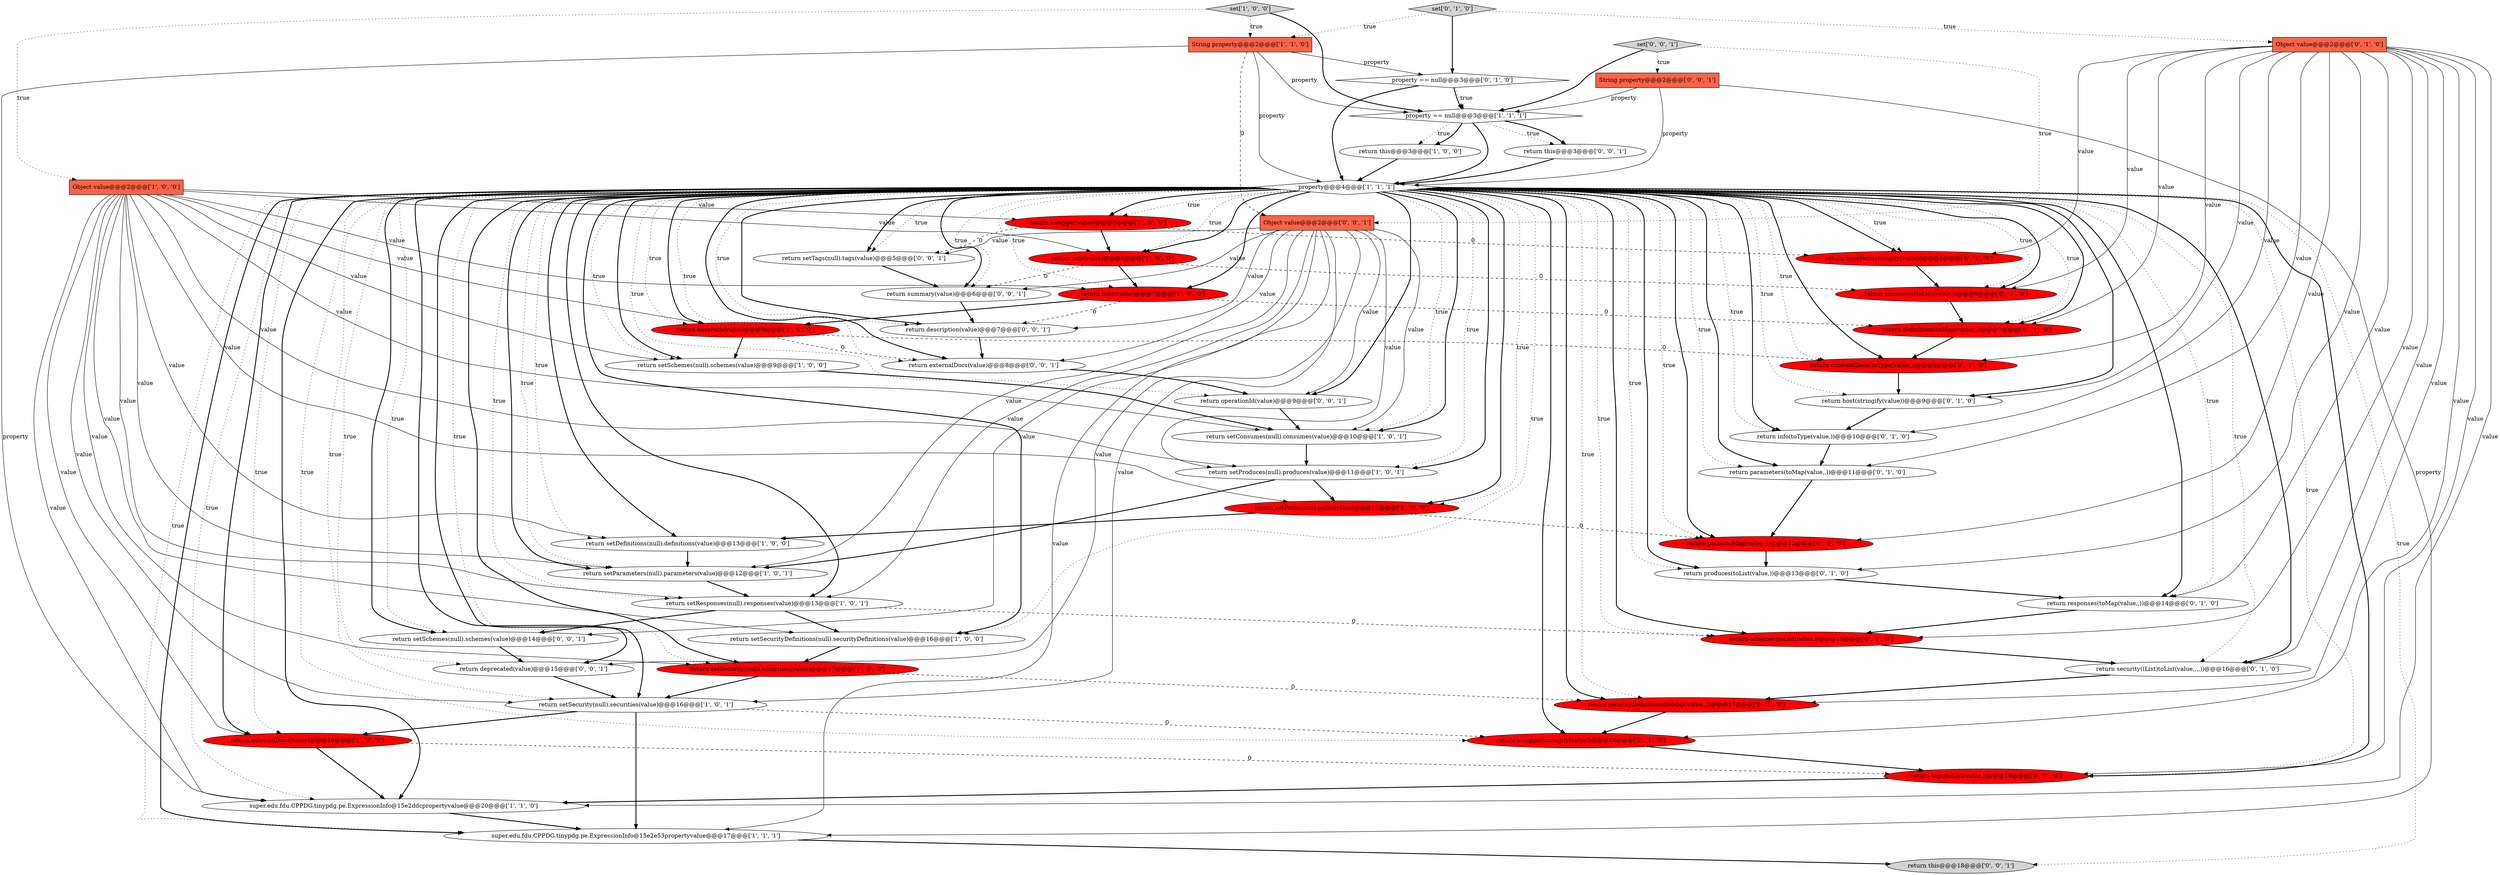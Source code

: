 digraph {
26 [style = filled, label = "Object value@@@2@@@['0', '1', '0']", fillcolor = tomato, shape = box image = "AAA0AAABBB2BBB"];
31 [style = filled, label = "return consumes(toList(value,))@@@6@@@['0', '1', '0']", fillcolor = red, shape = ellipse image = "AAA1AAABBB2BBB"];
22 [style = filled, label = "return host(value)@@@7@@@['1', '0', '0']", fillcolor = red, shape = ellipse image = "AAA1AAABBB1BBB"];
19 [style = filled, label = "set['1', '0', '0']", fillcolor = lightgray, shape = diamond image = "AAA0AAABBB1BBB"];
20 [style = filled, label = "property == null@@@3@@@['1', '1', '1']", fillcolor = white, shape = diamond image = "AAA0AAABBB1BBB"];
14 [style = filled, label = "return setParameters(null).parameters(value)@@@12@@@['1', '0', '1']", fillcolor = white, shape = ellipse image = "AAA0AAABBB1BBB"];
5 [style = filled, label = "return info(value)@@@6@@@['1', '0', '0']", fillcolor = red, shape = ellipse image = "AAA1AAABBB1BBB"];
46 [style = filled, label = "return deprecated(value)@@@15@@@['0', '0', '1']", fillcolor = white, shape = ellipse image = "AAA0AAABBB3BBB"];
44 [style = filled, label = "set['0', '0', '1']", fillcolor = lightgray, shape = diamond image = "AAA0AAABBB3BBB"];
38 [style = filled, label = "return securityDefinitions(toMap(value,,))@@@17@@@['0', '1', '0']", fillcolor = red, shape = ellipse image = "AAA1AAABBB2BBB"];
16 [style = filled, label = "return setSecurity(null).securities(value)@@@17@@@['1', '0', '0']", fillcolor = red, shape = ellipse image = "AAA1AAABBB1BBB"];
52 [style = filled, label = "return summary(value)@@@6@@@['0', '0', '1']", fillcolor = white, shape = ellipse image = "AAA0AAABBB3BBB"];
10 [style = filled, label = "super.edu.fdu.CPPDG.tinypdg.pe.ExpressionInfo@15e2e53propertyvalue@@@17@@@['1', '1', '1']", fillcolor = white, shape = ellipse image = "AAA0AAABBB1BBB"];
48 [style = filled, label = "return setTags(null).tags(value)@@@5@@@['0', '0', '1']", fillcolor = white, shape = ellipse image = "AAA0AAABBB3BBB"];
40 [style = filled, label = "return parameters(toMap(value,,))@@@11@@@['0', '1', '0']", fillcolor = white, shape = ellipse image = "AAA0AAABBB2BBB"];
21 [style = filled, label = "return externalDocs(value)@@@19@@@['1', '0', '0']", fillcolor = red, shape = ellipse image = "AAA1AAABBB1BBB"];
43 [style = filled, label = "return this@@@3@@@['0', '0', '1']", fillcolor = white, shape = ellipse image = "AAA0AAABBB3BBB"];
18 [style = filled, label = "return setDefinitions(null).definitions(value)@@@13@@@['1', '0', '0']", fillcolor = white, shape = ellipse image = "AAA0AAABBB1BBB"];
28 [style = filled, label = "return tags(toList(value,))@@@19@@@['0', '1', '0']", fillcolor = red, shape = ellipse image = "AAA1AAABBB2BBB"];
32 [style = filled, label = "return definitions(toMap(value,,))@@@7@@@['0', '1', '0']", fillcolor = red, shape = ellipse image = "AAA1AAABBB2BBB"];
27 [style = filled, label = "return swagger(stringify(value))@@@18@@@['0', '1', '0']", fillcolor = red, shape = ellipse image = "AAA1AAABBB2BBB"];
7 [style = filled, label = "return setResponses(null).responses(value)@@@13@@@['1', '0', '1']", fillcolor = white, shape = ellipse image = "AAA0AAABBB1BBB"];
35 [style = filled, label = "return security((List)toList(value,,,,))@@@16@@@['0', '1', '0']", fillcolor = white, shape = ellipse image = "AAA0AAABBB2BBB"];
36 [style = filled, label = "return responses(toMap(value,,))@@@14@@@['0', '1', '0']", fillcolor = white, shape = ellipse image = "AAA0AAABBB2BBB"];
47 [style = filled, label = "String property@@@2@@@['0', '0', '1']", fillcolor = tomato, shape = box image = "AAA0AAABBB3BBB"];
50 [style = filled, label = "Object value@@@2@@@['0', '0', '1']", fillcolor = tomato, shape = box image = "AAA0AAABBB3BBB"];
39 [style = filled, label = "return info(toType(value,))@@@10@@@['0', '1', '0']", fillcolor = white, shape = ellipse image = "AAA0AAABBB2BBB"];
25 [style = filled, label = "return basePath(stringify(value))@@@5@@@['0', '1', '0']", fillcolor = red, shape = ellipse image = "AAA1AAABBB2BBB"];
33 [style = filled, label = "return paths(toMap(value,,))@@@12@@@['0', '1', '0']", fillcolor = red, shape = ellipse image = "AAA1AAABBB2BBB"];
9 [style = filled, label = "return basePath(value)@@@8@@@['1', '0', '0']", fillcolor = red, shape = ellipse image = "AAA1AAABBB1BBB"];
24 [style = filled, label = "property == null@@@3@@@['0', '1', '0']", fillcolor = white, shape = diamond image = "AAA0AAABBB2BBB"];
3 [style = filled, label = "return setProduces(null).produces(value)@@@11@@@['1', '0', '1']", fillcolor = white, shape = ellipse image = "AAA0AAABBB1BBB"];
8 [style = filled, label = "Object value@@@2@@@['1', '0', '0']", fillcolor = tomato, shape = box image = "AAA0AAABBB1BBB"];
34 [style = filled, label = "return host(stringify(value))@@@9@@@['0', '1', '0']", fillcolor = white, shape = ellipse image = "AAA0AAABBB2BBB"];
29 [style = filled, label = "return externalDocs(toType(value,))@@@8@@@['0', '1', '0']", fillcolor = red, shape = ellipse image = "AAA1AAABBB2BBB"];
15 [style = filled, label = "property@@@4@@@['1', '1', '1']", fillcolor = white, shape = diamond image = "AAA0AAABBB1BBB"];
1 [style = filled, label = "return setSecurityDefinitions(null).securityDefinitions(value)@@@16@@@['1', '0', '0']", fillcolor = white, shape = ellipse image = "AAA0AAABBB1BBB"];
2 [style = filled, label = "return setConsumes(null).consumes(value)@@@10@@@['1', '0', '1']", fillcolor = white, shape = ellipse image = "AAA0AAABBB1BBB"];
17 [style = filled, label = "return swagger(value)@@@5@@@['1', '0', '0']", fillcolor = red, shape = ellipse image = "AAA1AAABBB1BBB"];
37 [style = filled, label = "return schemes(toList(value,))@@@15@@@['0', '1', '0']", fillcolor = red, shape = ellipse image = "AAA1AAABBB2BBB"];
4 [style = filled, label = "return this@@@3@@@['1', '0', '0']", fillcolor = white, shape = ellipse image = "AAA0AAABBB1BBB"];
42 [style = filled, label = "return setSchemes(null).schemes(value)@@@14@@@['0', '0', '1']", fillcolor = white, shape = ellipse image = "AAA0AAABBB3BBB"];
12 [style = filled, label = "super.edu.fdu.CPPDG.tinypdg.pe.ExpressionInfo@15e2ddcpropertyvalue@@@20@@@['1', '1', '0']", fillcolor = white, shape = ellipse image = "AAA0AAABBB1BBB"];
45 [style = filled, label = "return externalDocs(value)@@@8@@@['0', '0', '1']", fillcolor = white, shape = ellipse image = "AAA0AAABBB3BBB"];
51 [style = filled, label = "return this@@@18@@@['0', '0', '1']", fillcolor = lightgray, shape = ellipse image = "AAA0AAABBB3BBB"];
13 [style = filled, label = "return setSchemes(null).schemes(value)@@@9@@@['1', '0', '0']", fillcolor = white, shape = ellipse image = "AAA0AAABBB1BBB"];
49 [style = filled, label = "return description(value)@@@7@@@['0', '0', '1']", fillcolor = white, shape = ellipse image = "AAA0AAABBB3BBB"];
23 [style = filled, label = "set['0', '1', '0']", fillcolor = lightgray, shape = diamond image = "AAA0AAABBB2BBB"];
0 [style = filled, label = "return setPaths(null).paths(value)@@@12@@@['1', '0', '0']", fillcolor = red, shape = ellipse image = "AAA1AAABBB1BBB"];
6 [style = filled, label = "return setSecurity(null).securities(value)@@@16@@@['1', '0', '1']", fillcolor = white, shape = ellipse image = "AAA0AAABBB1BBB"];
41 [style = filled, label = "return operationId(value)@@@9@@@['0', '0', '1']", fillcolor = white, shape = ellipse image = "AAA0AAABBB3BBB"];
11 [style = filled, label = "String property@@@2@@@['1', '1', '0']", fillcolor = tomato, shape = box image = "AAA0AAABBB1BBB"];
30 [style = filled, label = "return produces(toList(value,))@@@13@@@['0', '1', '0']", fillcolor = white, shape = ellipse image = "AAA0AAABBB2BBB"];
50->3 [style = solid, label="value"];
15->10 [style = bold, label=""];
15->21 [style = bold, label=""];
15->25 [style = bold, label=""];
50->52 [style = solid, label="value"];
15->31 [style = dotted, label="true"];
27->28 [style = bold, label=""];
4->15 [style = bold, label=""];
11->15 [style = solid, label="property"];
26->27 [style = solid, label="value"];
30->36 [style = bold, label=""];
15->33 [style = dotted, label="true"];
15->21 [style = dotted, label="true"];
29->34 [style = bold, label=""];
15->7 [style = dotted, label="true"];
17->48 [style = dashed, label="0"];
50->10 [style = solid, label="value"];
15->9 [style = dotted, label="true"];
50->48 [style = solid, label="value"];
14->7 [style = bold, label=""];
26->35 [style = solid, label="value"];
25->31 [style = bold, label=""];
15->30 [style = dotted, label="true"];
48->52 [style = bold, label=""];
15->17 [style = bold, label=""];
12->10 [style = bold, label=""];
20->43 [style = dotted, label="true"];
15->52 [style = bold, label=""];
19->11 [style = dotted, label="true"];
15->29 [style = dotted, label="true"];
15->0 [style = bold, label=""];
26->25 [style = solid, label="value"];
44->47 [style = dotted, label="true"];
15->41 [style = bold, label=""];
20->43 [style = bold, label=""];
35->38 [style = bold, label=""];
20->15 [style = bold, label=""];
26->34 [style = solid, label="value"];
26->33 [style = solid, label="value"];
50->14 [style = solid, label="value"];
45->41 [style = bold, label=""];
15->38 [style = bold, label=""];
17->5 [style = bold, label=""];
15->13 [style = bold, label=""];
7->1 [style = bold, label=""];
10->51 [style = bold, label=""];
42->46 [style = bold, label=""];
15->34 [style = bold, label=""];
15->34 [style = dotted, label="true"];
8->3 [style = solid, label="value"];
15->2 [style = dotted, label="true"];
16->6 [style = bold, label=""];
19->20 [style = bold, label=""];
15->18 [style = dotted, label="true"];
22->9 [style = bold, label=""];
15->40 [style = dotted, label="true"];
46->6 [style = bold, label=""];
22->49 [style = dashed, label="0"];
15->52 [style = dotted, label="true"];
15->10 [style = dotted, label="true"];
15->35 [style = dotted, label="true"];
15->14 [style = dotted, label="true"];
15->16 [style = dotted, label="true"];
9->45 [style = dashed, label="0"];
41->2 [style = bold, label=""];
8->12 [style = solid, label="value"];
3->0 [style = bold, label=""];
15->35 [style = bold, label=""];
15->27 [style = dotted, label="true"];
15->13 [style = dotted, label="true"];
15->42 [style = dotted, label="true"];
15->17 [style = dotted, label="true"];
15->3 [style = dotted, label="true"];
24->20 [style = bold, label=""];
44->50 [style = dotted, label="true"];
15->41 [style = dotted, label="true"];
50->42 [style = solid, label="value"];
15->31 [style = bold, label=""];
6->27 [style = dashed, label="0"];
15->9 [style = bold, label=""];
1->16 [style = bold, label=""];
44->20 [style = bold, label=""];
0->33 [style = dashed, label="0"];
15->51 [style = dotted, label="true"];
33->30 [style = bold, label=""];
7->42 [style = bold, label=""];
15->12 [style = dotted, label="true"];
15->12 [style = bold, label=""];
5->52 [style = dashed, label="0"];
11->24 [style = solid, label="property"];
36->37 [style = bold, label=""];
11->20 [style = solid, label="property"];
26->38 [style = solid, label="value"];
5->22 [style = bold, label=""];
50->46 [style = solid, label="value"];
15->29 [style = bold, label=""];
15->33 [style = bold, label=""];
15->36 [style = bold, label=""];
15->5 [style = dotted, label="true"];
8->21 [style = solid, label="value"];
49->45 [style = bold, label=""];
26->30 [style = solid, label="value"];
15->14 [style = bold, label=""];
8->18 [style = solid, label="value"];
8->1 [style = solid, label="value"];
6->21 [style = bold, label=""];
31->32 [style = bold, label=""];
2->3 [style = bold, label=""];
38->27 [style = bold, label=""];
28->12 [style = bold, label=""];
15->3 [style = bold, label=""];
15->0 [style = dotted, label="true"];
19->8 [style = dotted, label="true"];
17->25 [style = dashed, label="0"];
26->36 [style = solid, label="value"];
47->10 [style = solid, label="property"];
15->32 [style = dotted, label="true"];
15->22 [style = bold, label=""];
21->12 [style = bold, label=""];
26->31 [style = solid, label="value"];
8->5 [style = solid, label="value"];
15->28 [style = dotted, label="true"];
8->13 [style = solid, label="value"];
26->37 [style = solid, label="value"];
40->33 [style = bold, label=""];
50->49 [style = solid, label="value"];
15->48 [style = dotted, label="true"];
15->28 [style = bold, label=""];
50->2 [style = solid, label="value"];
20->4 [style = dotted, label="true"];
39->40 [style = bold, label=""];
6->10 [style = bold, label=""];
24->20 [style = dotted, label="true"];
34->39 [style = bold, label=""];
50->45 [style = solid, label="value"];
50->6 [style = solid, label="value"];
15->48 [style = bold, label=""];
5->31 [style = dashed, label="0"];
26->12 [style = solid, label="value"];
47->15 [style = solid, label="property"];
15->37 [style = dotted, label="true"];
0->18 [style = bold, label=""];
15->40 [style = bold, label=""];
37->35 [style = bold, label=""];
15->25 [style = dotted, label="true"];
15->45 [style = dotted, label="true"];
26->32 [style = solid, label="value"];
15->37 [style = bold, label=""];
13->2 [style = bold, label=""];
15->1 [style = bold, label=""];
24->15 [style = bold, label=""];
47->20 [style = solid, label="property"];
8->9 [style = solid, label="value"];
15->49 [style = bold, label=""];
8->7 [style = solid, label="value"];
15->2 [style = bold, label=""];
16->38 [style = dashed, label="0"];
15->45 [style = bold, label=""];
15->7 [style = bold, label=""];
26->28 [style = solid, label="value"];
11->12 [style = solid, label="property"];
15->39 [style = dotted, label="true"];
52->49 [style = bold, label=""];
21->28 [style = dashed, label="0"];
8->0 [style = solid, label="value"];
15->36 [style = dotted, label="true"];
8->14 [style = solid, label="value"];
3->14 [style = bold, label=""];
11->50 [style = dashed, label="0"];
50->41 [style = solid, label="value"];
26->40 [style = solid, label="value"];
15->22 [style = dotted, label="true"];
8->2 [style = solid, label="value"];
15->6 [style = bold, label=""];
22->32 [style = dashed, label="0"];
15->30 [style = bold, label=""];
8->22 [style = solid, label="value"];
15->46 [style = dotted, label="true"];
15->16 [style = bold, label=""];
15->18 [style = bold, label=""];
15->5 [style = bold, label=""];
20->4 [style = bold, label=""];
26->39 [style = solid, label="value"];
32->29 [style = bold, label=""];
23->24 [style = bold, label=""];
23->26 [style = dotted, label="true"];
9->29 [style = dashed, label="0"];
8->16 [style = solid, label="value"];
8->6 [style = solid, label="value"];
43->15 [style = bold, label=""];
15->42 [style = bold, label=""];
15->1 [style = dotted, label="true"];
15->6 [style = dotted, label="true"];
15->39 [style = bold, label=""];
8->17 [style = solid, label="value"];
15->46 [style = bold, label=""];
50->7 [style = solid, label="value"];
15->38 [style = dotted, label="true"];
7->37 [style = dashed, label="0"];
15->49 [style = dotted, label="true"];
15->32 [style = bold, label=""];
15->27 [style = bold, label=""];
26->29 [style = solid, label="value"];
18->14 [style = bold, label=""];
9->13 [style = bold, label=""];
23->11 [style = dotted, label="true"];
}
